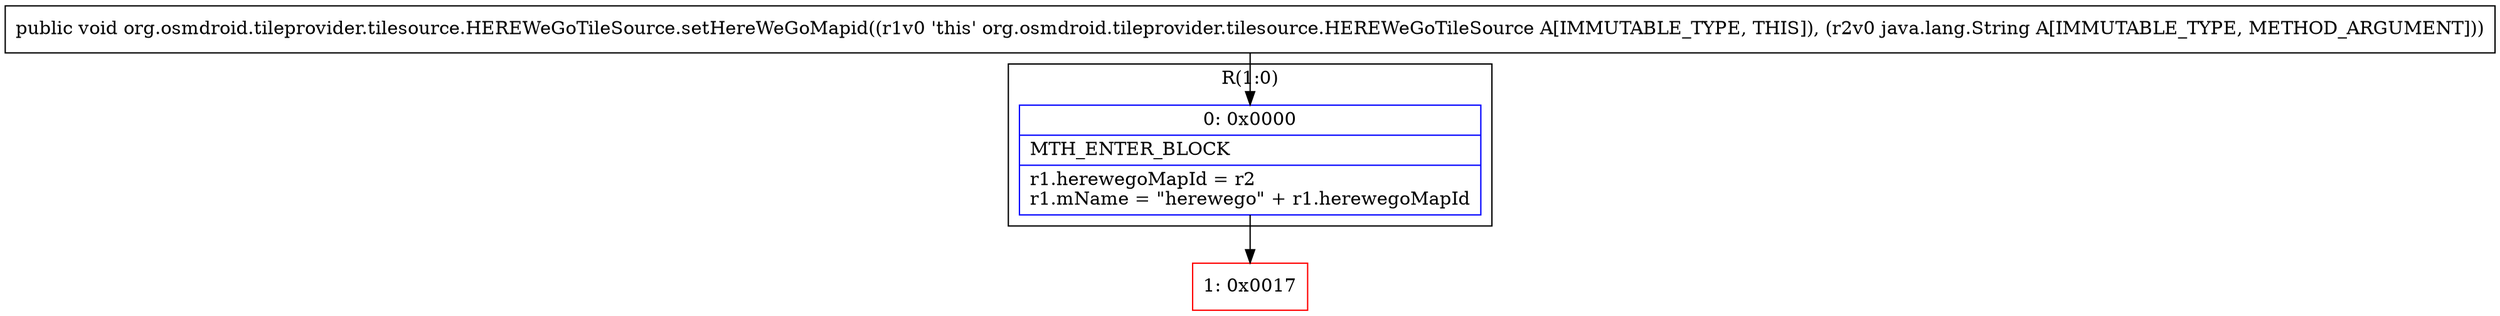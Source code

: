 digraph "CFG fororg.osmdroid.tileprovider.tilesource.HEREWeGoTileSource.setHereWeGoMapid(Ljava\/lang\/String;)V" {
subgraph cluster_Region_1678222743 {
label = "R(1:0)";
node [shape=record,color=blue];
Node_0 [shape=record,label="{0\:\ 0x0000|MTH_ENTER_BLOCK\l|r1.herewegoMapId = r2\lr1.mName = \"herewego\" + r1.herewegoMapId\l}"];
}
Node_1 [shape=record,color=red,label="{1\:\ 0x0017}"];
MethodNode[shape=record,label="{public void org.osmdroid.tileprovider.tilesource.HEREWeGoTileSource.setHereWeGoMapid((r1v0 'this' org.osmdroid.tileprovider.tilesource.HEREWeGoTileSource A[IMMUTABLE_TYPE, THIS]), (r2v0 java.lang.String A[IMMUTABLE_TYPE, METHOD_ARGUMENT])) }"];
MethodNode -> Node_0;
Node_0 -> Node_1;
}


